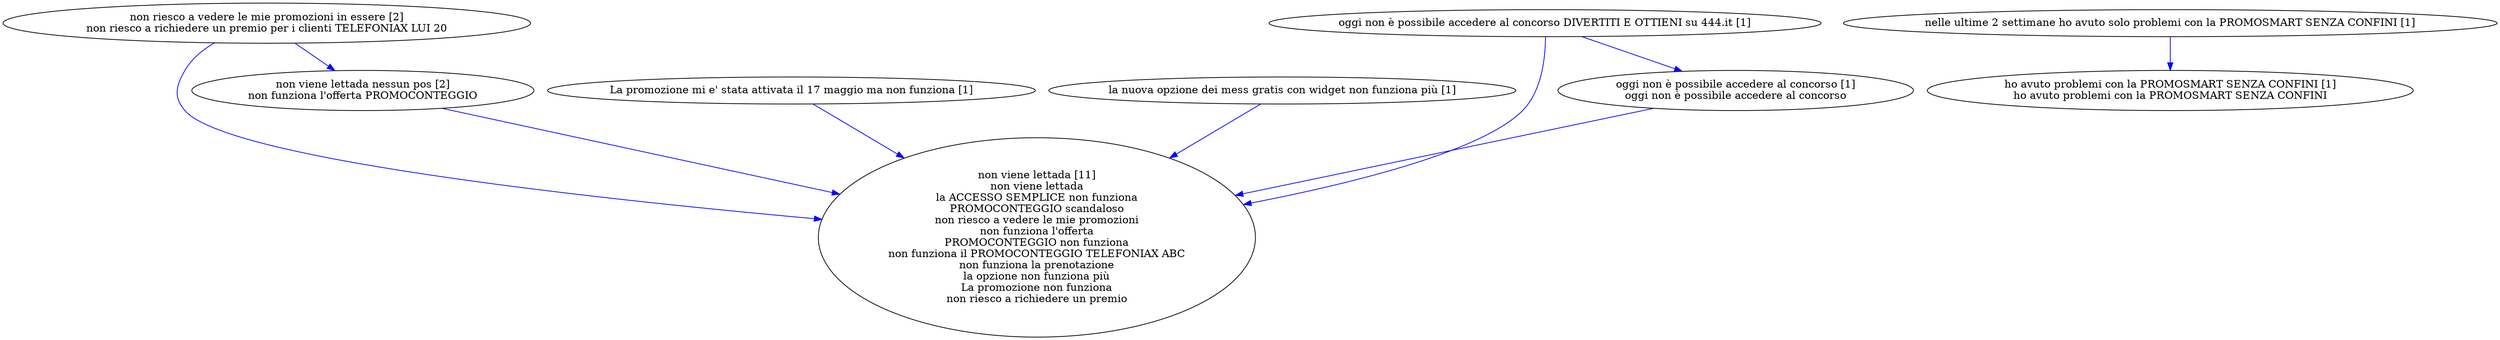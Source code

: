 digraph collapsedGraph {
"non viene lettada [11]\nnon viene lettada\nla ACCESSO SEMPLICE non funziona\nPROMOCONTEGGIO scandaloso\nnon riesco a vedere le mie promozioni\nnon funziona l'offerta\nPROMOCONTEGGIO non funziona\nnon funziona il PROMOCONTEGGIO TELEFONIAX ABC\nnon funziona la prenotazione\nla opzione non funziona più\nLa promozione non funziona\nnon riesco a richiedere un premio""non viene lettada nessun pos [2]\nnon funziona l'offerta PROMOCONTEGGIO""non riesco a vedere le mie promozioni in essere [2]\nnon riesco a richiedere un premio per i clienti TELEFONIAX LUI 20""La promozione mi e' stata attivata il 17 maggio ma non funziona [1]""la nuova opzione dei mess gratis con widget non funziona più [1]""ho avuto problemi con la PROMOSMART SENZA CONFINI [1]\nho avuto problemi con la PROMOSMART SENZA CONFINI""nelle ultime 2 settimane ho avuto solo problemi con la PROMOSMART SENZA CONFINI [1]""oggi non è possibile accedere al concorso [1]\noggi non è possibile accedere al concorso""oggi non è possibile accedere al concorso DIVERTITI E OTTIENI su 444.it [1]""nelle ultime 2 settimane ho avuto solo problemi con la PROMOSMART SENZA CONFINI [1]" -> "ho avuto problemi con la PROMOSMART SENZA CONFINI [1]\nho avuto problemi con la PROMOSMART SENZA CONFINI" [color=blue]
"la nuova opzione dei mess gratis con widget non funziona più [1]" -> "non viene lettada [11]\nnon viene lettada\nla ACCESSO SEMPLICE non funziona\nPROMOCONTEGGIO scandaloso\nnon riesco a vedere le mie promozioni\nnon funziona l'offerta\nPROMOCONTEGGIO non funziona\nnon funziona il PROMOCONTEGGIO TELEFONIAX ABC\nnon funziona la prenotazione\nla opzione non funziona più\nLa promozione non funziona\nnon riesco a richiedere un premio" [color=blue]
"non viene lettada nessun pos [2]\nnon funziona l'offerta PROMOCONTEGGIO" -> "non viene lettada [11]\nnon viene lettada\nla ACCESSO SEMPLICE non funziona\nPROMOCONTEGGIO scandaloso\nnon riesco a vedere le mie promozioni\nnon funziona l'offerta\nPROMOCONTEGGIO non funziona\nnon funziona il PROMOCONTEGGIO TELEFONIAX ABC\nnon funziona la prenotazione\nla opzione non funziona più\nLa promozione non funziona\nnon riesco a richiedere un premio" [color=blue]
"La promozione mi e' stata attivata il 17 maggio ma non funziona [1]" -> "non viene lettada [11]\nnon viene lettada\nla ACCESSO SEMPLICE non funziona\nPROMOCONTEGGIO scandaloso\nnon riesco a vedere le mie promozioni\nnon funziona l'offerta\nPROMOCONTEGGIO non funziona\nnon funziona il PROMOCONTEGGIO TELEFONIAX ABC\nnon funziona la prenotazione\nla opzione non funziona più\nLa promozione non funziona\nnon riesco a richiedere un premio" [color=blue]
"non riesco a vedere le mie promozioni in essere [2]\nnon riesco a richiedere un premio per i clienti TELEFONIAX LUI 20" -> "non viene lettada [11]\nnon viene lettada\nla ACCESSO SEMPLICE non funziona\nPROMOCONTEGGIO scandaloso\nnon riesco a vedere le mie promozioni\nnon funziona l'offerta\nPROMOCONTEGGIO non funziona\nnon funziona il PROMOCONTEGGIO TELEFONIAX ABC\nnon funziona la prenotazione\nla opzione non funziona più\nLa promozione non funziona\nnon riesco a richiedere un premio" [color=blue]
"non riesco a vedere le mie promozioni in essere [2]\nnon riesco a richiedere un premio per i clienti TELEFONIAX LUI 20" -> "non viene lettada nessun pos [2]\nnon funziona l'offerta PROMOCONTEGGIO" [color=blue]
"oggi non è possibile accedere al concorso DIVERTITI E OTTIENI su 444.it [1]" -> "oggi non è possibile accedere al concorso [1]\noggi non è possibile accedere al concorso" [color=blue]
"oggi non è possibile accedere al concorso [1]\noggi non è possibile accedere al concorso" -> "non viene lettada [11]\nnon viene lettada\nla ACCESSO SEMPLICE non funziona\nPROMOCONTEGGIO scandaloso\nnon riesco a vedere le mie promozioni\nnon funziona l'offerta\nPROMOCONTEGGIO non funziona\nnon funziona il PROMOCONTEGGIO TELEFONIAX ABC\nnon funziona la prenotazione\nla opzione non funziona più\nLa promozione non funziona\nnon riesco a richiedere un premio" [color=blue]
"oggi non è possibile accedere al concorso DIVERTITI E OTTIENI su 444.it [1]" -> "non viene lettada [11]\nnon viene lettada\nla ACCESSO SEMPLICE non funziona\nPROMOCONTEGGIO scandaloso\nnon riesco a vedere le mie promozioni\nnon funziona l'offerta\nPROMOCONTEGGIO non funziona\nnon funziona il PROMOCONTEGGIO TELEFONIAX ABC\nnon funziona la prenotazione\nla opzione non funziona più\nLa promozione non funziona\nnon riesco a richiedere un premio" [color=blue]
}